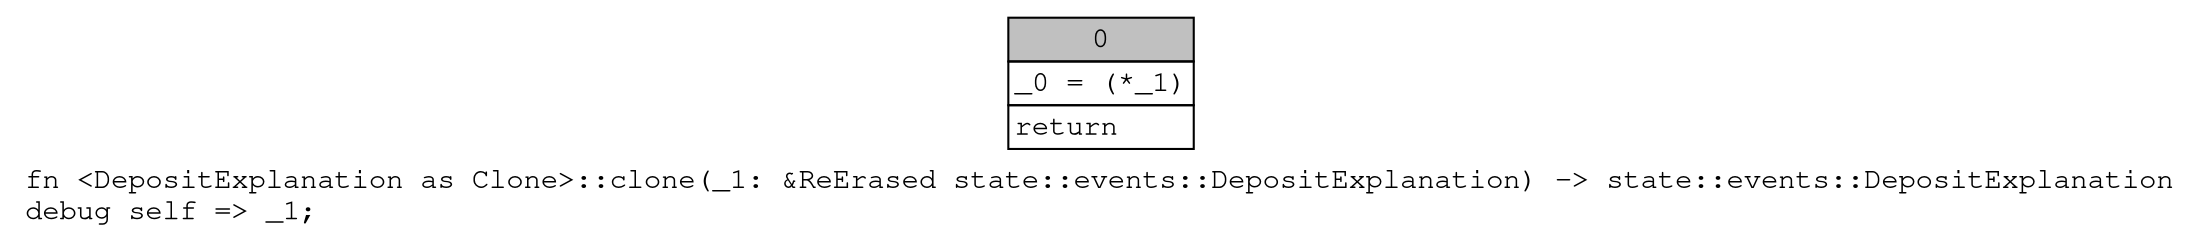 digraph Mir_0_15305 {
    graph [fontname="Courier, monospace"];
    node [fontname="Courier, monospace"];
    edge [fontname="Courier, monospace"];
    label=<fn &lt;DepositExplanation as Clone&gt;::clone(_1: &amp;ReErased state::events::DepositExplanation) -&gt; state::events::DepositExplanation<br align="left"/>debug self =&gt; _1;<br align="left"/>>;
    bb0__0_15305 [shape="none", label=<<table border="0" cellborder="1" cellspacing="0"><tr><td bgcolor="gray" align="center" colspan="1">0</td></tr><tr><td align="left" balign="left">_0 = (*_1)<br/></td></tr><tr><td align="left">return</td></tr></table>>];
}
